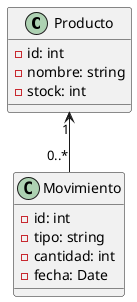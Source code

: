 @startuml
class Producto {
  -id: int
  -nombre: string
  -stock: int
}

class Movimiento {
  -id: int
  -tipo: string
  -cantidad: int
  -fecha: Date
}

Producto "1" <-- "0..*" Movimiento
@enduml
